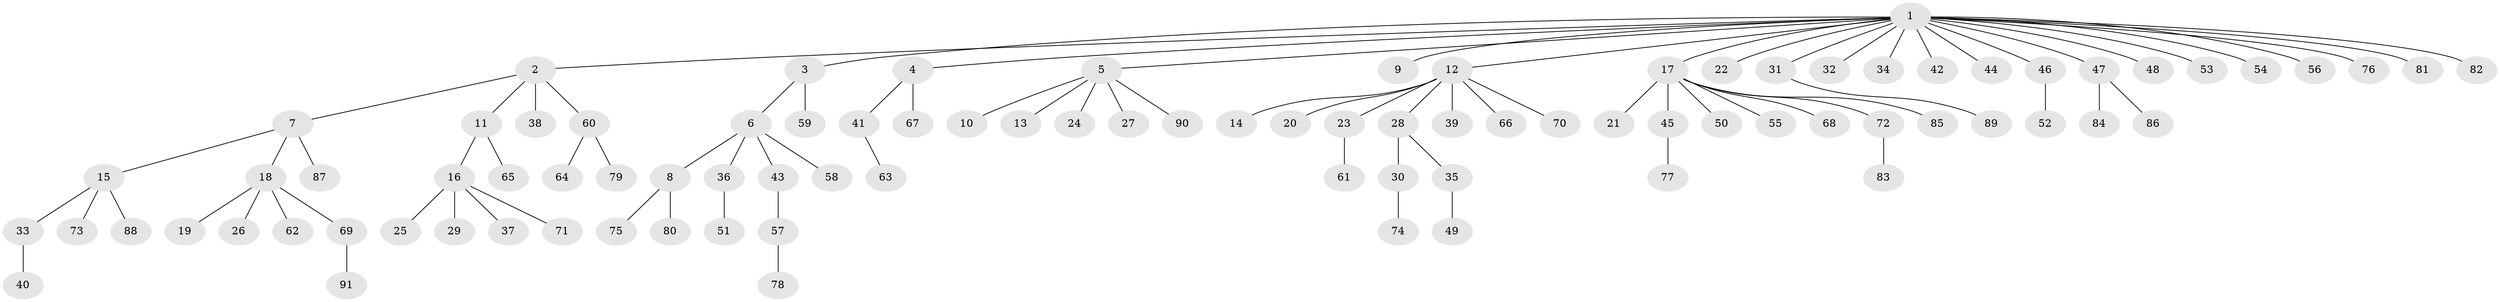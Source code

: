 // Generated by graph-tools (version 1.1) at 2025/49/03/09/25 03:49:51]
// undirected, 91 vertices, 90 edges
graph export_dot {
graph [start="1"]
  node [color=gray90,style=filled];
  1;
  2;
  3;
  4;
  5;
  6;
  7;
  8;
  9;
  10;
  11;
  12;
  13;
  14;
  15;
  16;
  17;
  18;
  19;
  20;
  21;
  22;
  23;
  24;
  25;
  26;
  27;
  28;
  29;
  30;
  31;
  32;
  33;
  34;
  35;
  36;
  37;
  38;
  39;
  40;
  41;
  42;
  43;
  44;
  45;
  46;
  47;
  48;
  49;
  50;
  51;
  52;
  53;
  54;
  55;
  56;
  57;
  58;
  59;
  60;
  61;
  62;
  63;
  64;
  65;
  66;
  67;
  68;
  69;
  70;
  71;
  72;
  73;
  74;
  75;
  76;
  77;
  78;
  79;
  80;
  81;
  82;
  83;
  84;
  85;
  86;
  87;
  88;
  89;
  90;
  91;
  1 -- 2;
  1 -- 3;
  1 -- 4;
  1 -- 5;
  1 -- 9;
  1 -- 12;
  1 -- 17;
  1 -- 22;
  1 -- 31;
  1 -- 32;
  1 -- 34;
  1 -- 42;
  1 -- 44;
  1 -- 46;
  1 -- 47;
  1 -- 48;
  1 -- 53;
  1 -- 54;
  1 -- 56;
  1 -- 76;
  1 -- 81;
  1 -- 82;
  2 -- 7;
  2 -- 11;
  2 -- 38;
  2 -- 60;
  3 -- 6;
  3 -- 59;
  4 -- 41;
  4 -- 67;
  5 -- 10;
  5 -- 13;
  5 -- 24;
  5 -- 27;
  5 -- 90;
  6 -- 8;
  6 -- 36;
  6 -- 43;
  6 -- 58;
  7 -- 15;
  7 -- 18;
  7 -- 87;
  8 -- 75;
  8 -- 80;
  11 -- 16;
  11 -- 65;
  12 -- 14;
  12 -- 20;
  12 -- 23;
  12 -- 28;
  12 -- 39;
  12 -- 66;
  12 -- 70;
  15 -- 33;
  15 -- 73;
  15 -- 88;
  16 -- 25;
  16 -- 29;
  16 -- 37;
  16 -- 71;
  17 -- 21;
  17 -- 45;
  17 -- 50;
  17 -- 55;
  17 -- 68;
  17 -- 72;
  17 -- 85;
  18 -- 19;
  18 -- 26;
  18 -- 62;
  18 -- 69;
  23 -- 61;
  28 -- 30;
  28 -- 35;
  30 -- 74;
  31 -- 89;
  33 -- 40;
  35 -- 49;
  36 -- 51;
  41 -- 63;
  43 -- 57;
  45 -- 77;
  46 -- 52;
  47 -- 84;
  47 -- 86;
  57 -- 78;
  60 -- 64;
  60 -- 79;
  69 -- 91;
  72 -- 83;
}

